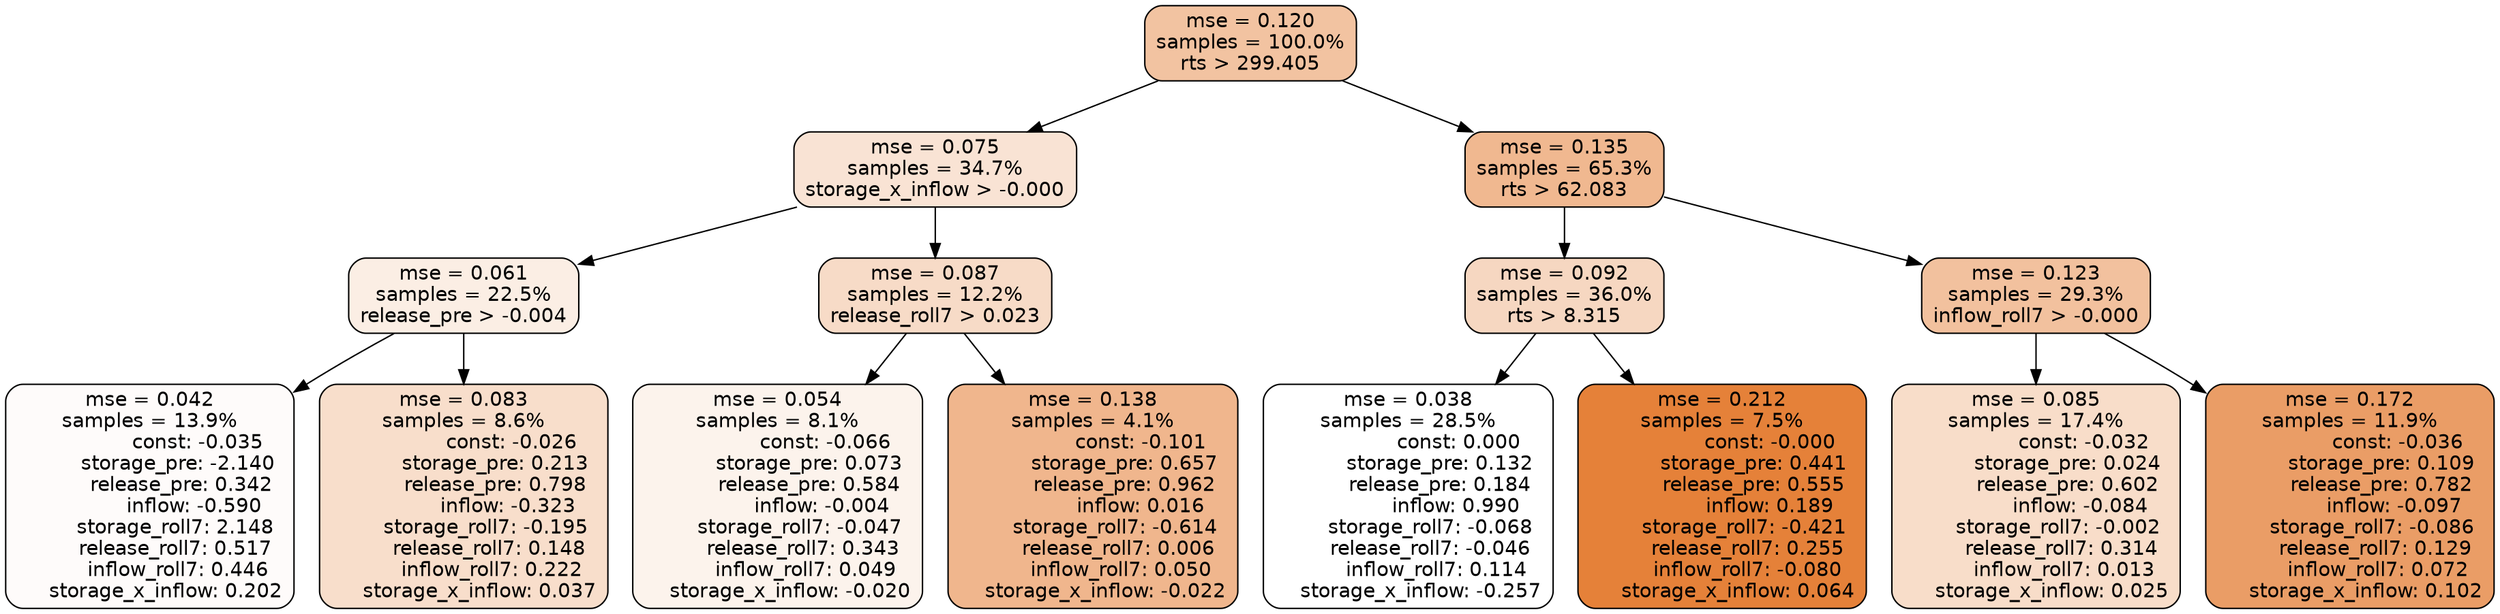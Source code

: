 digraph tree {
node [shape=rectangle, style="filled, rounded", color="black", fontname=helvetica] ;
edge [fontname=helvetica] ;
	"0" [label="mse = 0.120
samples = 100.0%
rts > 299.405", fillcolor="#f2c3a1"]
	"8" [label="mse = 0.075
samples = 34.7%
storage_x_inflow > -0.000", fillcolor="#f9e3d4"]
	"1" [label="mse = 0.135
samples = 65.3%
rts > 62.083", fillcolor="#f0b890"]
	"9" [label="mse = 0.061
samples = 22.5%
release_pre > -0.004", fillcolor="#fbeee4"]
	"12" [label="mse = 0.087
samples = 12.2%
release_roll7 > 0.023", fillcolor="#f7dbc7"]
	"2" [label="mse = 0.092
samples = 36.0%
rts > 8.315", fillcolor="#f6d7c1"]
	"5" [label="mse = 0.123
samples = 29.3%
inflow_roll7 > -0.000", fillcolor="#f2c19e"]
	"10" [label="mse = 0.042
samples = 13.9%
               const: -0.035
         storage_pre: -2.140
          release_pre: 0.342
              inflow: -0.590
        storage_roll7: 2.148
        release_roll7: 0.517
         inflow_roll7: 0.446
     storage_x_inflow: 0.202", fillcolor="#fefbfa"]
	"11" [label="mse = 0.083
samples = 8.6%
               const: -0.026
          storage_pre: 0.213
          release_pre: 0.798
              inflow: -0.323
       storage_roll7: -0.195
        release_roll7: 0.148
         inflow_roll7: 0.222
     storage_x_inflow: 0.037", fillcolor="#f8decb"]
	"13" [label="mse = 0.054
samples = 8.1%
               const: -0.066
          storage_pre: 0.073
          release_pre: 0.584
              inflow: -0.004
       storage_roll7: -0.047
        release_roll7: 0.343
         inflow_roll7: 0.049
    storage_x_inflow: -0.020", fillcolor="#fcf3ec"]
	"14" [label="mse = 0.138
samples = 4.1%
               const: -0.101
          storage_pre: 0.657
          release_pre: 0.962
               inflow: 0.016
       storage_roll7: -0.614
        release_roll7: 0.006
         inflow_roll7: 0.050
    storage_x_inflow: -0.022", fillcolor="#f0b68d"]
	"3" [label="mse = 0.038
samples = 28.5%
                const: 0.000
          storage_pre: 0.132
          release_pre: 0.184
               inflow: 0.990
       storage_roll7: -0.068
       release_roll7: -0.046
         inflow_roll7: 0.114
    storage_x_inflow: -0.257", fillcolor="#ffffff"]
	"4" [label="mse = 0.212
samples = 7.5%
               const: -0.000
          storage_pre: 0.441
          release_pre: 0.555
               inflow: 0.189
       storage_roll7: -0.421
        release_roll7: 0.255
        inflow_roll7: -0.080
     storage_x_inflow: 0.064", fillcolor="#e58139"]
	"6" [label="mse = 0.085
samples = 17.4%
               const: -0.032
          storage_pre: 0.024
          release_pre: 0.602
              inflow: -0.084
       storage_roll7: -0.002
        release_roll7: 0.314
         inflow_roll7: 0.013
     storage_x_inflow: 0.025", fillcolor="#f8ddc9"]
	"7" [label="mse = 0.172
samples = 11.9%
               const: -0.036
          storage_pre: 0.109
          release_pre: 0.782
              inflow: -0.097
       storage_roll7: -0.086
        release_roll7: 0.129
         inflow_roll7: 0.072
     storage_x_inflow: 0.102", fillcolor="#ea9d66"]

	"0" -> "1"
	"0" -> "8"
	"8" -> "9"
	"8" -> "12"
	"1" -> "2"
	"1" -> "5"
	"9" -> "10"
	"9" -> "11"
	"12" -> "13"
	"12" -> "14"
	"2" -> "3"
	"2" -> "4"
	"5" -> "6"
	"5" -> "7"
}